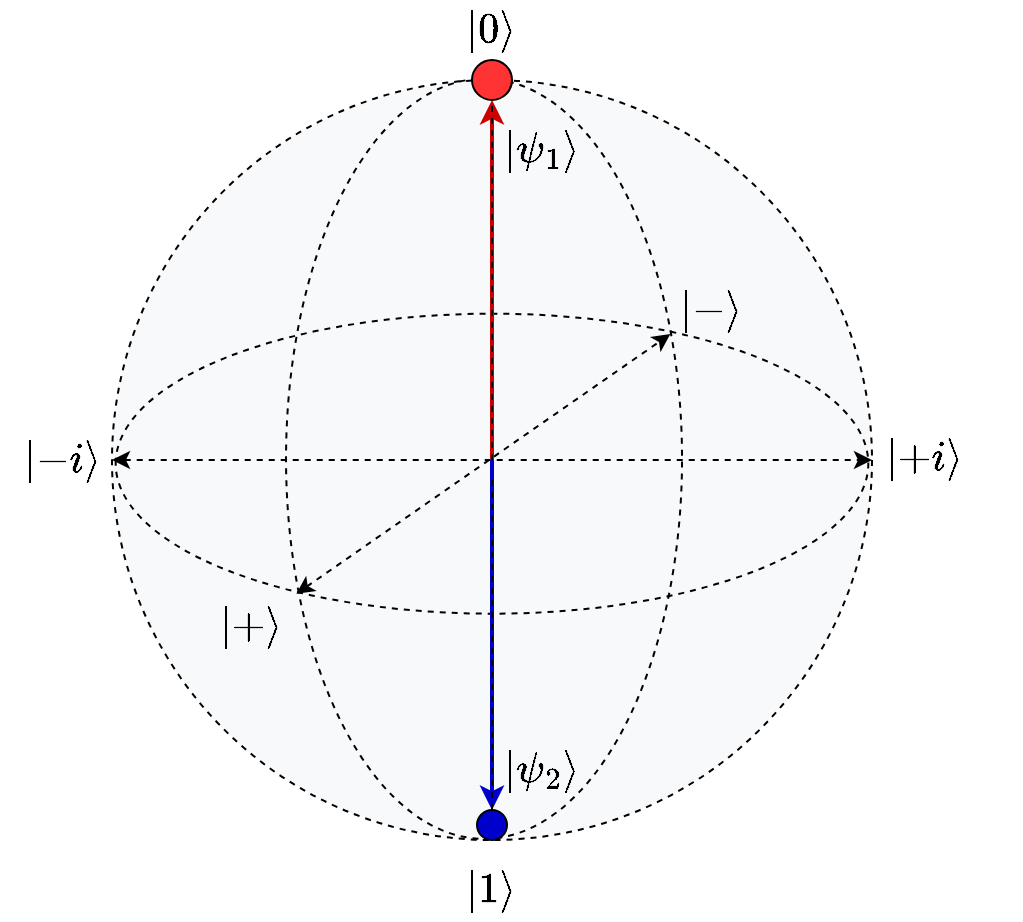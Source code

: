 <mxfile version="24.7.5">
  <diagram name="Page-1" id="pQxOaECDz_pDuZdol2RD">
    <mxGraphModel dx="985" dy="496" grid="1" gridSize="10" guides="1" tooltips="1" connect="1" arrows="1" fold="1" page="1" pageScale="1" pageWidth="1169" pageHeight="827" math="1" shadow="0">
      <root>
        <mxCell id="0" />
        <mxCell id="1" parent="0" />
        <mxCell id="qX87Ivnl-2qktojtxvYj-1" value="" style="ellipse;whiteSpace=wrap;html=1;aspect=fixed;fillColor=#F8F9FA;dashed=1;strokeWidth=1" parent="1" vertex="1">
          <mxGeometry x="140" y="150" width="380" height="380" as="geometry" />
        </mxCell>
        <mxCell id="qX87Ivnl-2qktojtxvYj-2" value="" style="ellipse;whiteSpace=wrap;html=1;rotation=-90;fillColor=none;dashed=1" parent="1" vertex="1">
          <mxGeometry x="135.98" y="240.39" width="380.08" height="198" as="geometry" />
        </mxCell>
        <mxCell id="qX87Ivnl-2qktojtxvYj-3" value="" style="ellipse;whiteSpace=wrap;html=1;rotation=90;direction=south;fillColor=none;dashed=1" parent="1" vertex="1">
          <mxGeometry x="255.0" y="153.68" width="150" height="376.32" as="geometry" />
        </mxCell>
        <mxCell id="qX87Ivnl-2qktojtxvYj-4" value="" style="endArrow=classic;html=1;rounded=0;entryX=0.5;entryY=0;entryDx=0;entryDy=0;fillColor=none;dashed=1" parent="1" target="qX87Ivnl-2qktojtxvYj-1" edge="1" source="qX87Ivnl-2qktojtxvYj-8">
          <mxGeometry width="50" height="50" relative="1" as="geometry">
            <mxPoint x="330" y="340" as="sourcePoint" />
            <mxPoint x="360" y="340" as="targetPoint" />
          </mxGeometry>
        </mxCell>
        <mxCell id="qX87Ivnl-2qktojtxvYj-5" value="" style="endArrow=classic;html=1;rounded=0;entryX=0.5;entryY=1;entryDx=0;entryDy=0;fillColor=none;dashed=1" parent="1" target="qX87Ivnl-2qktojtxvYj-1" edge="1" source="qX87Ivnl-2qktojtxvYj-23">
          <mxGeometry width="50" height="50" relative="1" as="geometry">
            <mxPoint x="329.5" y="340" as="sourcePoint" />
            <mxPoint x="329.5" y="150" as="targetPoint" />
          </mxGeometry>
        </mxCell>
        <mxCell id="qX87Ivnl-2qktojtxvYj-6" value="" style="endArrow=classic;startArrow=classic;html=1;rounded=0;exitX=0.76;exitY=0.066;exitDx=0;exitDy=0;exitPerimeter=0;entryX=0.263;entryY=0.932;entryDx=0;entryDy=0;entryPerimeter=0;fillColor=none;dashed=1" parent="1" source="qX87Ivnl-2qktojtxvYj-3" target="qX87Ivnl-2qktojtxvYj-3" edge="1">
          <mxGeometry width="50" height="50" relative="1" as="geometry">
            <mxPoint x="310" y="390" as="sourcePoint" />
            <mxPoint x="360" y="340" as="targetPoint" />
          </mxGeometry>
        </mxCell>
        <mxCell id="qX87Ivnl-2qktojtxvYj-7" value="" style="endArrow=classic;startArrow=classic;html=1;rounded=0;entryX=1;entryY=0.5;entryDx=0;entryDy=0;exitX=0;exitY=0.5;exitDx=0;exitDy=0;fillColor=none;dashed=1" parent="1" source="qX87Ivnl-2qktojtxvYj-1" target="qX87Ivnl-2qktojtxvYj-1" edge="1">
          <mxGeometry width="50" height="50" relative="1" as="geometry">
            <mxPoint x="310" y="390" as="sourcePoint" />
            <mxPoint x="360" y="340" as="targetPoint" />
          </mxGeometry>
        </mxCell>
        <mxCell id="qX87Ivnl-2qktojtxvYj-9" value="" style="endArrow=classic;html=1;rounded=0;entryX=0.5;entryY=1;entryDx=0;entryDy=0;strokeWidth=2;strokeColor=#CC0000;fillColor=#CC0000;" parent="1" target="qX87Ivnl-2qktojtxvYj-8" edge="1">
          <mxGeometry width="50" height="50" relative="1" as="geometry">
            <mxPoint x="330" y="340" as="sourcePoint" />
            <mxPoint x="440" y="340" as="targetPoint" />
          </mxGeometry>
        </mxCell>
        <mxCell id="qX87Ivnl-2qktojtxvYj-15" value="&lt;span style=&quot;font-size: 18px;&quot;&gt;$$\ket{0}$$&lt;/span&gt;" style="text;html=1;align=center;verticalAlign=middle;whiteSpace=wrap;rounded=0;" parent="1" vertex="1">
          <mxGeometry x="300" y="110" width="60" height="30" as="geometry" />
        </mxCell>
        <mxCell id="qX87Ivnl-2qktojtxvYj-16" value="&lt;span style=&quot;font-size: 18px;&quot;&gt;$$\ket{1}$$&lt;/span&gt;" style="text;html=1;align=center;verticalAlign=middle;whiteSpace=wrap;rounded=0;" parent="1" vertex="1">
          <mxGeometry x="300" y="540" width="60" height="30" as="geometry" />
        </mxCell>
        <mxCell id="qX87Ivnl-2qktojtxvYj-17" value="&lt;span style=&quot;font-size: 18px;&quot;&gt;$$\ket{+}$$&lt;/span&gt;" style="text;html=1;align=center;verticalAlign=middle;whiteSpace=wrap;rounded=0;" parent="1" vertex="1">
          <mxGeometry x="180" y="408.39" width="60" height="30" as="geometry" />
        </mxCell>
        <mxCell id="qX87Ivnl-2qktojtxvYj-18" value="&lt;span style=&quot;font-size: 18px;&quot;&gt;$$\ket{-}$$&lt;/span&gt;" style="text;html=1;align=center;verticalAlign=middle;whiteSpace=wrap;rounded=0;" parent="1" vertex="1">
          <mxGeometry x="410" y="250" width="60" height="30" as="geometry" />
        </mxCell>
        <mxCell id="qX87Ivnl-2qktojtxvYj-19" value="&lt;span style=&quot;font-size: 18px;&quot;&gt;$$\ket{+i}$$&lt;/span&gt;" style="text;html=1;align=center;verticalAlign=middle;whiteSpace=wrap;rounded=0;" parent="1" vertex="1">
          <mxGeometry x="516.06" y="324.39" width="60" height="30" as="geometry" />
        </mxCell>
        <mxCell id="qX87Ivnl-2qktojtxvYj-20" value="&lt;span style=&quot;font-size: 18px;&quot;&gt;$$\ket{-i}$$&lt;/span&gt;" style="text;html=1;align=center;verticalAlign=middle;whiteSpace=wrap;rounded=0;" parent="1" vertex="1">
          <mxGeometry x="100" y="325" width="30" height="30" as="geometry" />
        </mxCell>
        <mxCell id="qX87Ivnl-2qktojtxvYj-21" value="&lt;font style=&quot;font-size: 18px;&quot;&gt;$$\ket{\psi_1}$$&lt;/font&gt;" style="text;html=1;align=center;verticalAlign=middle;whiteSpace=wrap;rounded=0;" parent="1" vertex="1">
          <mxGeometry x="330" y="170" width="50" height="30" as="geometry" />
        </mxCell>
        <mxCell id="qX87Ivnl-2qktojtxvYj-22" value="" style="endArrow=classic;html=1;rounded=0;strokeWidth=2;strokeColor=#0000CC;fillColor=#CC0000;entryX=0.5;entryY=0;entryDx=0;entryDy=0;" parent="1" target="qX87Ivnl-2qktojtxvYj-23" edge="1">
          <mxGeometry width="50" height="50" relative="1" as="geometry">
            <mxPoint x="330" y="340" as="sourcePoint" />
            <mxPoint x="280" y="470" as="targetPoint" />
          </mxGeometry>
        </mxCell>
        <mxCell id="qX87Ivnl-2qktojtxvYj-24" value="&lt;font style=&quot;font-size: 18px;&quot;&gt;$$\ket{\psi_2}$$&lt;/font&gt;" style="text;html=1;align=center;verticalAlign=middle;whiteSpace=wrap;rounded=0;" parent="1" vertex="1">
          <mxGeometry x="330" y="480" width="50" height="30" as="geometry" />
        </mxCell>
        <mxCell id="flwJ19-Pdd-CdJbQuZ_Y-1" value="" style="endArrow=classic;html=1;rounded=0;entryX=0.5;entryY=0;entryDx=0;entryDy=0;fillColor=none;dashed=1" edge="1" parent="1" target="qX87Ivnl-2qktojtxvYj-8">
          <mxGeometry width="50" height="50" relative="1" as="geometry">
            <mxPoint x="330" y="340" as="sourcePoint" />
            <mxPoint x="330" y="150" as="targetPoint" />
          </mxGeometry>
        </mxCell>
        <mxCell id="qX87Ivnl-2qktojtxvYj-8" value="" style="ellipse;whiteSpace=wrap;html=1;aspect=fixed;fillColor=#FF3333;" parent="1" vertex="1">
          <mxGeometry x="320" y="140" width="20" height="20" as="geometry" />
        </mxCell>
        <mxCell id="flwJ19-Pdd-CdJbQuZ_Y-2" value="" style="endArrow=classic;html=1;rounded=0;entryX=0.5;entryY=1;entryDx=0;entryDy=0;fillColor=none;dashed=1" edge="1" parent="1" target="qX87Ivnl-2qktojtxvYj-23">
          <mxGeometry width="50" height="50" relative="1" as="geometry">
            <mxPoint x="330" y="350" as="sourcePoint" />
            <mxPoint x="330" y="530" as="targetPoint" />
          </mxGeometry>
        </mxCell>
        <mxCell id="qX87Ivnl-2qktojtxvYj-23" value="" style="ellipse;whiteSpace=wrap;html=1;aspect=fixed;fillColor=#0000CC;" parent="1" vertex="1">
          <mxGeometry x="322.5" y="515" width="15" height="15" as="geometry" />
        </mxCell>
      </root>
    </mxGraphModel>
  </diagram>
</mxfile>
